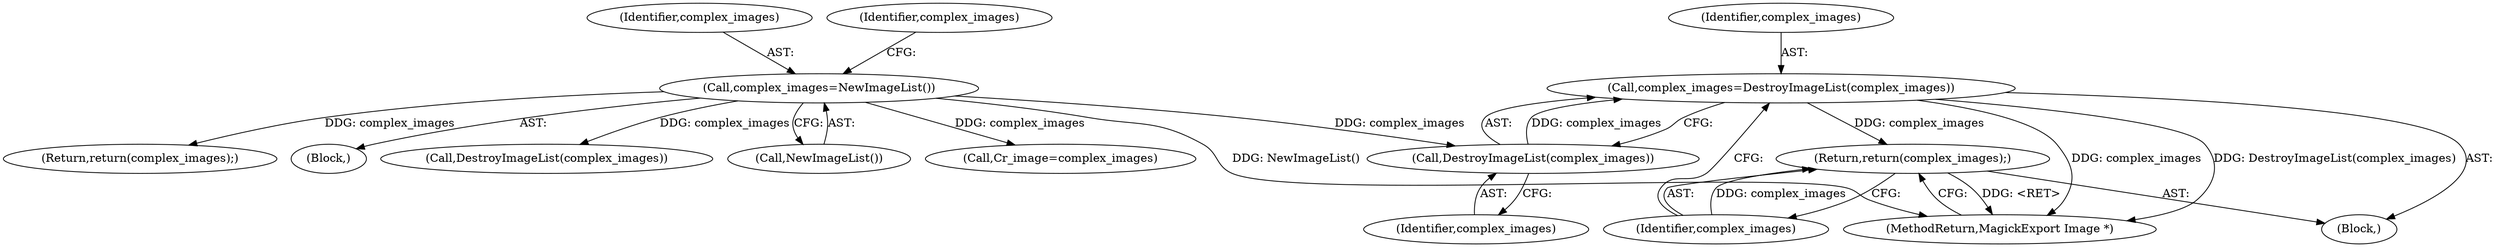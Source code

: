 digraph "0_ImageMagick_d5089971bd792311aaab5cb73460326d7ef7f32d@pointer" {
"1000247" [label="(Call,complex_images=DestroyImageList(complex_images))"];
"1000249" [label="(Call,DestroyImageList(complex_images))"];
"1000225" [label="(Call,complex_images=NewImageList())"];
"1000251" [label="(Return,return(complex_images);)"];
"1000230" [label="(Identifier,complex_images)"];
"1000926" [label="(MethodReturn,MagickExport Image *)"];
"1000250" [label="(Identifier,complex_images)"];
"1000333" [label="(Call,Cr_image=complex_images)"];
"1000252" [label="(Identifier,complex_images)"];
"1000249" [label="(Call,DestroyImageList(complex_images))"];
"1000924" [label="(Return,return(complex_images);)"];
"1000226" [label="(Identifier,complex_images)"];
"1000105" [label="(Block,)"];
"1000248" [label="(Identifier,complex_images)"];
"1000251" [label="(Return,return(complex_images);)"];
"1000225" [label="(Call,complex_images=NewImageList())"];
"1000246" [label="(Block,)"];
"1000247" [label="(Call,complex_images=DestroyImageList(complex_images))"];
"1000922" [label="(Call,DestroyImageList(complex_images))"];
"1000227" [label="(Call,NewImageList())"];
"1000247" -> "1000246"  [label="AST: "];
"1000247" -> "1000249"  [label="CFG: "];
"1000248" -> "1000247"  [label="AST: "];
"1000249" -> "1000247"  [label="AST: "];
"1000252" -> "1000247"  [label="CFG: "];
"1000247" -> "1000926"  [label="DDG: complex_images"];
"1000247" -> "1000926"  [label="DDG: DestroyImageList(complex_images)"];
"1000249" -> "1000247"  [label="DDG: complex_images"];
"1000247" -> "1000251"  [label="DDG: complex_images"];
"1000249" -> "1000250"  [label="CFG: "];
"1000250" -> "1000249"  [label="AST: "];
"1000225" -> "1000249"  [label="DDG: complex_images"];
"1000225" -> "1000105"  [label="AST: "];
"1000225" -> "1000227"  [label="CFG: "];
"1000226" -> "1000225"  [label="AST: "];
"1000227" -> "1000225"  [label="AST: "];
"1000230" -> "1000225"  [label="CFG: "];
"1000225" -> "1000926"  [label="DDG: NewImageList()"];
"1000225" -> "1000333"  [label="DDG: complex_images"];
"1000225" -> "1000922"  [label="DDG: complex_images"];
"1000225" -> "1000924"  [label="DDG: complex_images"];
"1000251" -> "1000246"  [label="AST: "];
"1000251" -> "1000252"  [label="CFG: "];
"1000252" -> "1000251"  [label="AST: "];
"1000926" -> "1000251"  [label="CFG: "];
"1000251" -> "1000926"  [label="DDG: <RET>"];
"1000252" -> "1000251"  [label="DDG: complex_images"];
}
